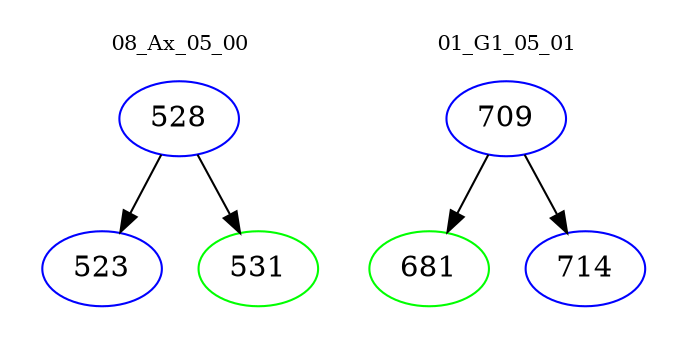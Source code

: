 digraph{
subgraph cluster_0 {
color = white
label = "08_Ax_05_00";
fontsize=10;
T0_528 [label="528", color="blue"]
T0_528 -> T0_523 [color="black"]
T0_523 [label="523", color="blue"]
T0_528 -> T0_531 [color="black"]
T0_531 [label="531", color="green"]
}
subgraph cluster_1 {
color = white
label = "01_G1_05_01";
fontsize=10;
T1_709 [label="709", color="blue"]
T1_709 -> T1_681 [color="black"]
T1_681 [label="681", color="green"]
T1_709 -> T1_714 [color="black"]
T1_714 [label="714", color="blue"]
}
}
